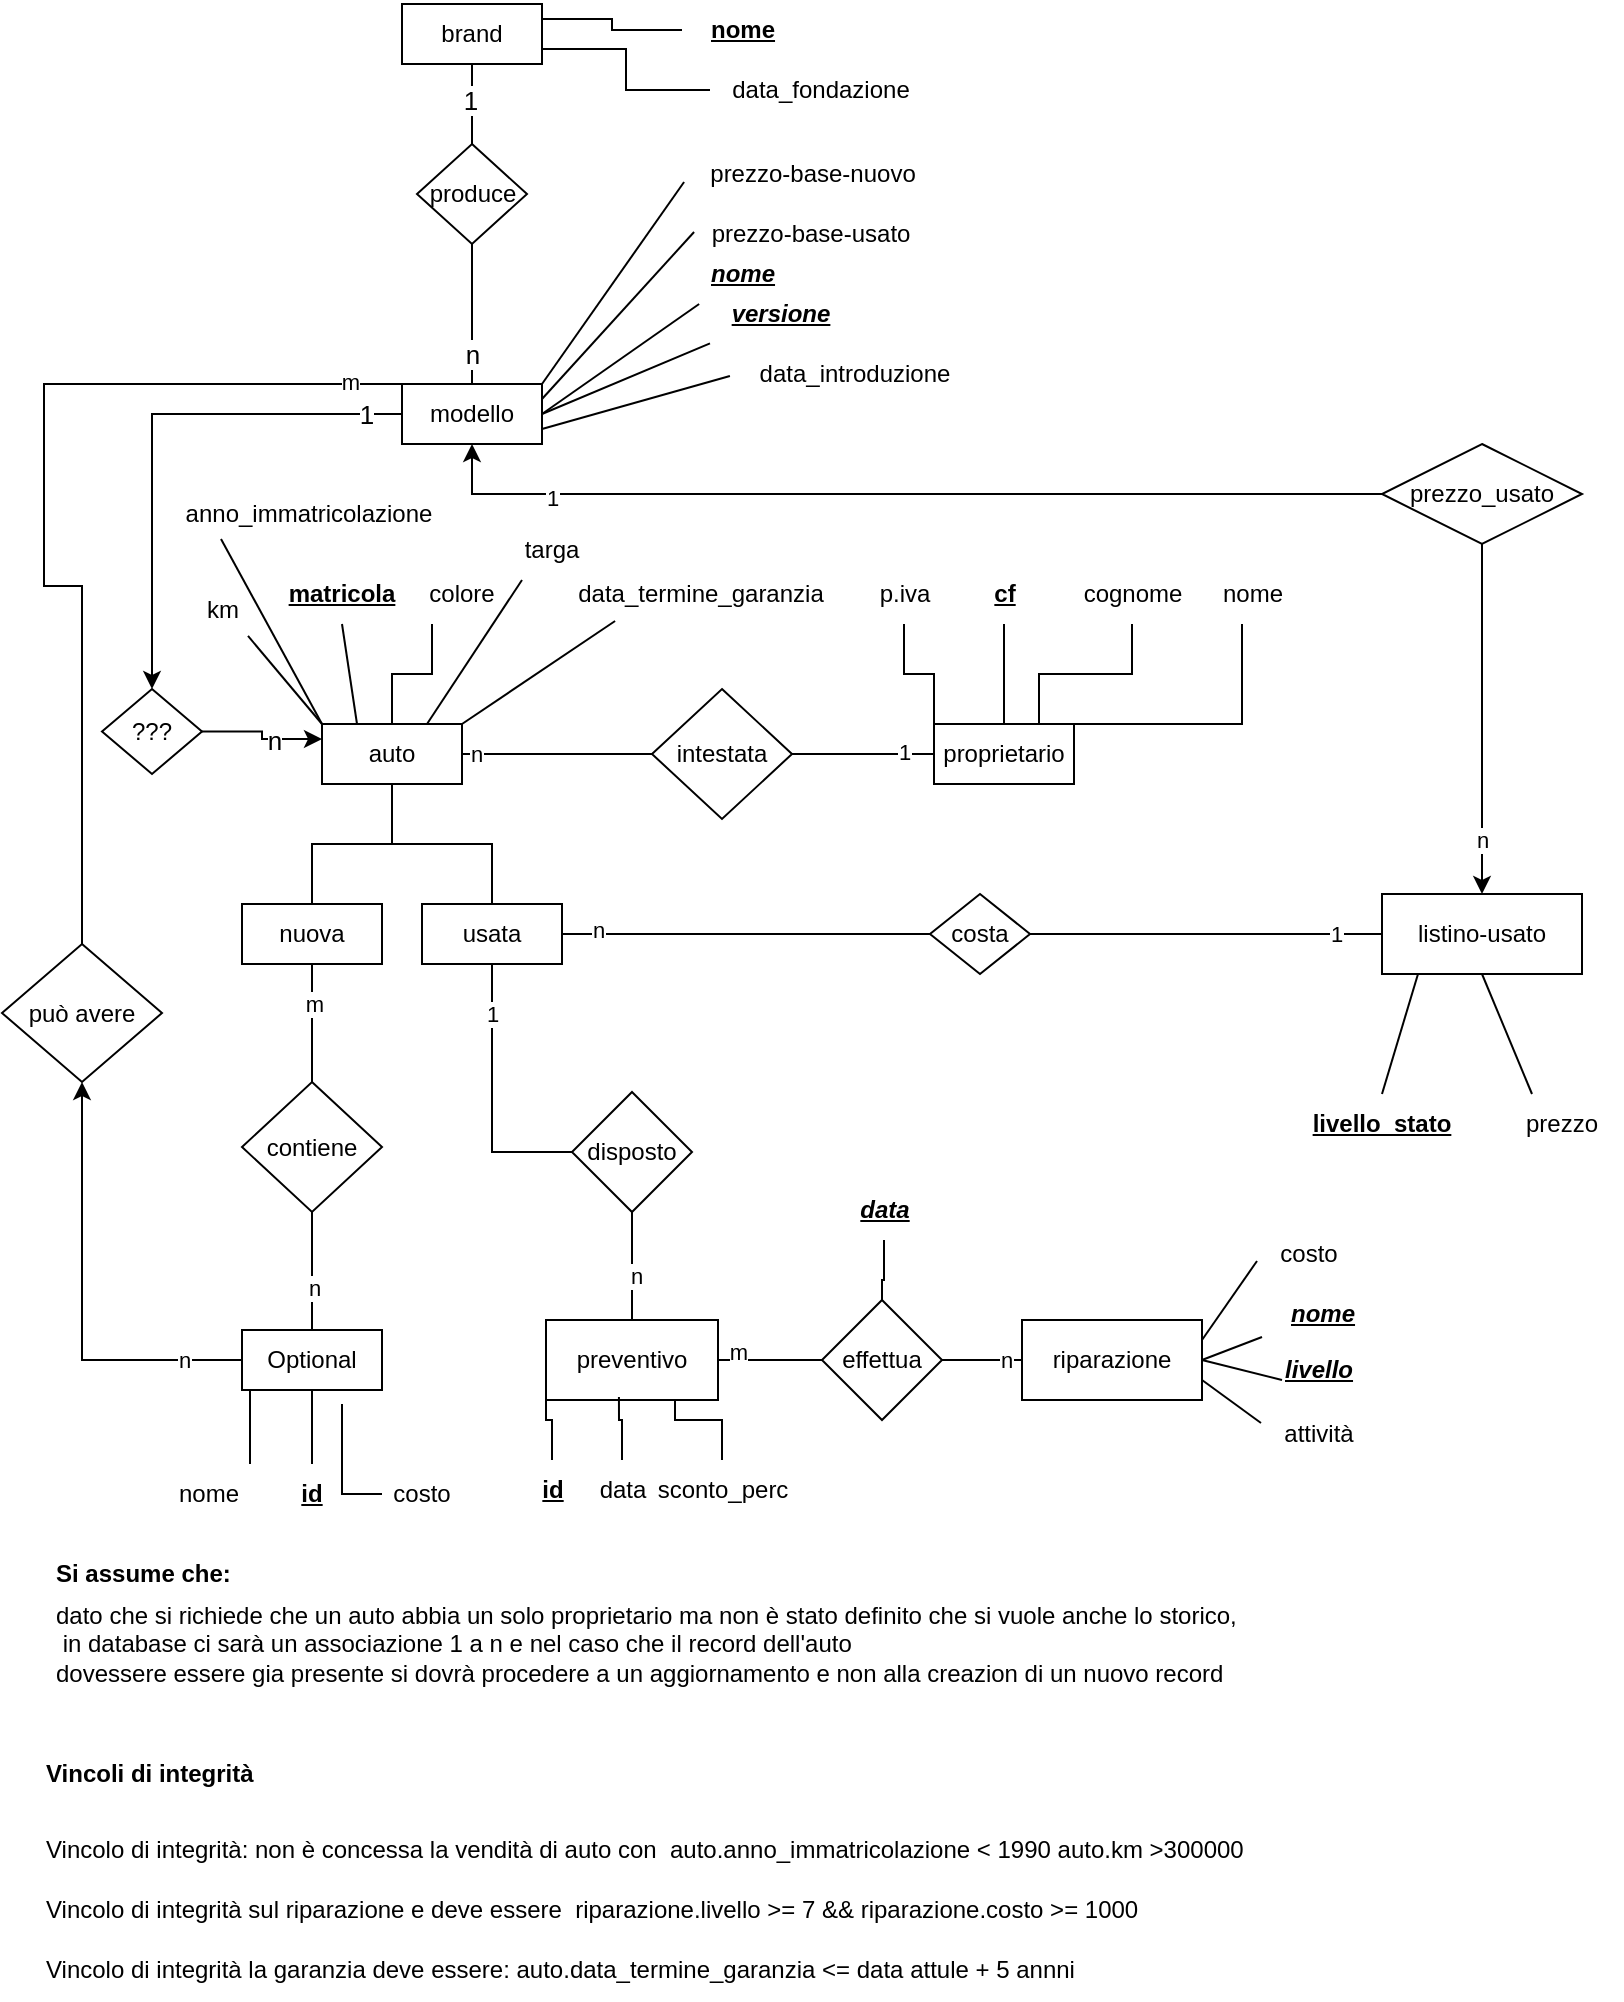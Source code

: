 <mxfile version="22.1.5" type="github">
  <diagram name="Pagina-1" id="jGf_04mg0V8zM4tONkqc">
    <mxGraphModel dx="1116" dy="1036" grid="1" gridSize="10" guides="1" tooltips="1" connect="1" arrows="1" fold="1" page="1" pageScale="1" pageWidth="827" pageHeight="1169" math="0" shadow="0">
      <root>
        <mxCell id="0" />
        <mxCell id="1" parent="0" />
        <mxCell id="hDRF6CQTf330OuFsjU3R-10" style="edgeStyle=orthogonalEdgeStyle;rounded=0;orthogonalLoop=1;jettySize=auto;html=1;entryX=0;entryY=0.5;entryDx=0;entryDy=0;endArrow=none;endFill=0;" edge="1" parent="1" source="hDRF6CQTf330OuFsjU3R-1" target="hDRF6CQTf330OuFsjU3R-9">
          <mxGeometry relative="1" as="geometry" />
        </mxCell>
        <mxCell id="hDRF6CQTf330OuFsjU3R-26" value="n" style="edgeLabel;html=1;align=center;verticalAlign=middle;resizable=0;points=[];" vertex="1" connectable="0" parent="hDRF6CQTf330OuFsjU3R-10">
          <mxGeometry x="-0.34" relative="1" as="geometry">
            <mxPoint x="-25" as="offset" />
          </mxGeometry>
        </mxCell>
        <mxCell id="hDRF6CQTf330OuFsjU3R-1" value="auto" style="rounded=0;whiteSpace=wrap;html=1;" vertex="1" parent="1">
          <mxGeometry x="170" y="390" width="70" height="30" as="geometry" />
        </mxCell>
        <mxCell id="hDRF6CQTf330OuFsjU3R-15" style="edgeStyle=orthogonalEdgeStyle;rounded=0;orthogonalLoop=1;jettySize=auto;html=1;entryX=0.5;entryY=0;entryDx=0;entryDy=0;endArrow=none;endFill=0;exitX=0.5;exitY=1;exitDx=0;exitDy=0;" edge="1" parent="1" source="hDRF6CQTf330OuFsjU3R-2" target="hDRF6CQTf330OuFsjU3R-14">
          <mxGeometry relative="1" as="geometry">
            <mxPoint x="115" y="510" as="sourcePoint" />
            <mxPoint x="115" y="569" as="targetPoint" />
          </mxGeometry>
        </mxCell>
        <mxCell id="hDRF6CQTf330OuFsjU3R-31" value="m" style="edgeLabel;html=1;align=center;verticalAlign=middle;resizable=0;points=[];" vertex="1" connectable="0" parent="hDRF6CQTf330OuFsjU3R-15">
          <mxGeometry x="-0.322" y="1" relative="1" as="geometry">
            <mxPoint as="offset" />
          </mxGeometry>
        </mxCell>
        <mxCell id="hDRF6CQTf330OuFsjU3R-47" style="edgeStyle=orthogonalEdgeStyle;rounded=0;orthogonalLoop=1;jettySize=auto;html=1;entryX=0.5;entryY=1;entryDx=0;entryDy=0;endArrow=none;endFill=0;" edge="1" parent="1" source="hDRF6CQTf330OuFsjU3R-2" target="hDRF6CQTf330OuFsjU3R-1">
          <mxGeometry relative="1" as="geometry">
            <mxPoint x="200" y="440" as="targetPoint" />
          </mxGeometry>
        </mxCell>
        <mxCell id="hDRF6CQTf330OuFsjU3R-2" value="nuova" style="rounded=0;whiteSpace=wrap;html=1;" vertex="1" parent="1">
          <mxGeometry x="130" y="480" width="70" height="30" as="geometry" />
        </mxCell>
        <mxCell id="hDRF6CQTf330OuFsjU3R-48" style="edgeStyle=orthogonalEdgeStyle;rounded=0;orthogonalLoop=1;jettySize=auto;html=1;entryX=0.5;entryY=1;entryDx=0;entryDy=0;endArrow=none;endFill=0;" edge="1" parent="1" source="hDRF6CQTf330OuFsjU3R-3" target="hDRF6CQTf330OuFsjU3R-1">
          <mxGeometry relative="1" as="geometry" />
        </mxCell>
        <mxCell id="hDRF6CQTf330OuFsjU3R-3" value="usata" style="rounded=0;whiteSpace=wrap;html=1;" vertex="1" parent="1">
          <mxGeometry x="220" y="480" width="70" height="30" as="geometry" />
        </mxCell>
        <mxCell id="hDRF6CQTf330OuFsjU3R-94" value="" style="edgeStyle=orthogonalEdgeStyle;rounded=0;orthogonalLoop=1;jettySize=auto;html=1;" edge="1" parent="1" source="hDRF6CQTf330OuFsjU3R-4" target="hDRF6CQTf330OuFsjU3R-93">
          <mxGeometry relative="1" as="geometry" />
        </mxCell>
        <mxCell id="hDRF6CQTf330OuFsjU3R-97" value="n" style="edgeLabel;html=1;align=center;verticalAlign=middle;resizable=0;points=[];" vertex="1" connectable="0" parent="hDRF6CQTf330OuFsjU3R-94">
          <mxGeometry x="-0.735" relative="1" as="geometry">
            <mxPoint as="offset" />
          </mxGeometry>
        </mxCell>
        <mxCell id="hDRF6CQTf330OuFsjU3R-4" value="Optional" style="rounded=0;whiteSpace=wrap;html=1;" vertex="1" parent="1">
          <mxGeometry x="130" y="693" width="70" height="30" as="geometry" />
        </mxCell>
        <mxCell id="hDRF6CQTf330OuFsjU3R-11" style="edgeStyle=orthogonalEdgeStyle;rounded=0;orthogonalLoop=1;jettySize=auto;html=1;entryX=1;entryY=0.5;entryDx=0;entryDy=0;endArrow=none;endFill=0;" edge="1" parent="1" source="hDRF6CQTf330OuFsjU3R-5" target="hDRF6CQTf330OuFsjU3R-9">
          <mxGeometry relative="1" as="geometry" />
        </mxCell>
        <mxCell id="hDRF6CQTf330OuFsjU3R-27" value="1" style="edgeLabel;html=1;align=center;verticalAlign=middle;resizable=0;points=[];" vertex="1" connectable="0" parent="hDRF6CQTf330OuFsjU3R-11">
          <mxGeometry x="-0.564" y="-1" relative="1" as="geometry">
            <mxPoint as="offset" />
          </mxGeometry>
        </mxCell>
        <mxCell id="hDRF6CQTf330OuFsjU3R-5" value="proprietario" style="rounded=0;whiteSpace=wrap;html=1;" vertex="1" parent="1">
          <mxGeometry x="476" y="390" width="70" height="30" as="geometry" />
        </mxCell>
        <mxCell id="hDRF6CQTf330OuFsjU3R-9" value="intestata" style="rhombus;whiteSpace=wrap;html=1;" vertex="1" parent="1">
          <mxGeometry x="335" y="372.5" width="70" height="65" as="geometry" />
        </mxCell>
        <mxCell id="hDRF6CQTf330OuFsjU3R-16" style="edgeStyle=orthogonalEdgeStyle;rounded=0;orthogonalLoop=1;jettySize=auto;html=1;entryX=0.5;entryY=0;entryDx=0;entryDy=0;endArrow=none;endFill=0;exitX=0.5;exitY=1;exitDx=0;exitDy=0;" edge="1" parent="1" source="hDRF6CQTf330OuFsjU3R-14" target="hDRF6CQTf330OuFsjU3R-4">
          <mxGeometry relative="1" as="geometry">
            <mxPoint x="125" y="634" as="sourcePoint" />
            <mxPoint x="125" y="693" as="targetPoint" />
          </mxGeometry>
        </mxCell>
        <mxCell id="hDRF6CQTf330OuFsjU3R-30" value="n" style="edgeLabel;html=1;align=center;verticalAlign=middle;resizable=0;points=[];" vertex="1" connectable="0" parent="hDRF6CQTf330OuFsjU3R-16">
          <mxGeometry x="0.288" y="1" relative="1" as="geometry">
            <mxPoint as="offset" />
          </mxGeometry>
        </mxCell>
        <mxCell id="hDRF6CQTf330OuFsjU3R-14" value="contiene" style="rhombus;whiteSpace=wrap;html=1;" vertex="1" parent="1">
          <mxGeometry x="130" y="569" width="70" height="65" as="geometry" />
        </mxCell>
        <mxCell id="hDRF6CQTf330OuFsjU3R-20" value="&lt;b&gt;matricola&lt;/b&gt;" style="text;html=1;strokeColor=none;fillColor=none;align=center;verticalAlign=middle;whiteSpace=wrap;rounded=0;fontStyle=4" vertex="1" parent="1">
          <mxGeometry x="150" y="310" width="60" height="30" as="geometry" />
        </mxCell>
        <mxCell id="hDRF6CQTf330OuFsjU3R-40" style="edgeStyle=orthogonalEdgeStyle;rounded=0;orthogonalLoop=1;jettySize=auto;html=1;exitX=0.25;exitY=1;exitDx=0;exitDy=0;entryX=0.5;entryY=0;entryDx=0;entryDy=0;endArrow=none;endFill=0;" edge="1" parent="1" source="hDRF6CQTf330OuFsjU3R-21" target="hDRF6CQTf330OuFsjU3R-1">
          <mxGeometry relative="1" as="geometry" />
        </mxCell>
        <mxCell id="hDRF6CQTf330OuFsjU3R-21" value="colore" style="text;html=1;strokeColor=none;fillColor=none;align=center;verticalAlign=middle;whiteSpace=wrap;rounded=0;" vertex="1" parent="1">
          <mxGeometry x="210" y="310" width="60" height="30" as="geometry" />
        </mxCell>
        <mxCell id="hDRF6CQTf330OuFsjU3R-22" value="targa" style="text;html=1;strokeColor=none;fillColor=none;align=center;verticalAlign=middle;whiteSpace=wrap;rounded=0;" vertex="1" parent="1">
          <mxGeometry x="255" y="288" width="60" height="30" as="geometry" />
        </mxCell>
        <mxCell id="hDRF6CQTf330OuFsjU3R-39" style="edgeStyle=orthogonalEdgeStyle;rounded=0;orthogonalLoop=1;jettySize=auto;html=1;entryX=1;entryY=0;entryDx=0;entryDy=0;endArrow=none;endFill=0;" edge="1" parent="1" source="hDRF6CQTf330OuFsjU3R-32" target="hDRF6CQTf330OuFsjU3R-5">
          <mxGeometry relative="1" as="geometry">
            <Array as="points">
              <mxPoint x="630" y="390" />
            </Array>
          </mxGeometry>
        </mxCell>
        <mxCell id="hDRF6CQTf330OuFsjU3R-32" value="nome" style="text;html=1;align=center;verticalAlign=middle;resizable=0;points=[];autosize=1;strokeColor=none;fillColor=none;" vertex="1" parent="1">
          <mxGeometry x="610" y="310" width="50" height="30" as="geometry" />
        </mxCell>
        <mxCell id="hDRF6CQTf330OuFsjU3R-38" style="edgeStyle=orthogonalEdgeStyle;rounded=0;orthogonalLoop=1;jettySize=auto;html=1;entryX=0.75;entryY=0;entryDx=0;entryDy=0;endArrow=none;endFill=0;" edge="1" parent="1" source="hDRF6CQTf330OuFsjU3R-33" target="hDRF6CQTf330OuFsjU3R-5">
          <mxGeometry relative="1" as="geometry" />
        </mxCell>
        <mxCell id="hDRF6CQTf330OuFsjU3R-33" value="cognome" style="text;html=1;align=center;verticalAlign=middle;resizable=0;points=[];autosize=1;strokeColor=none;fillColor=none;" vertex="1" parent="1">
          <mxGeometry x="540" y="310" width="70" height="30" as="geometry" />
        </mxCell>
        <mxCell id="hDRF6CQTf330OuFsjU3R-37" style="edgeStyle=orthogonalEdgeStyle;rounded=0;orthogonalLoop=1;jettySize=auto;html=1;entryX=0.5;entryY=0;entryDx=0;entryDy=0;endArrow=none;endFill=0;" edge="1" parent="1" source="hDRF6CQTf330OuFsjU3R-34" target="hDRF6CQTf330OuFsjU3R-5">
          <mxGeometry relative="1" as="geometry" />
        </mxCell>
        <mxCell id="hDRF6CQTf330OuFsjU3R-34" value="&lt;b&gt;cf&lt;/b&gt;" style="text;html=1;align=center;verticalAlign=middle;resizable=0;points=[];autosize=1;strokeColor=none;fillColor=none;fontStyle=4" vertex="1" parent="1">
          <mxGeometry x="496" y="310" width="30" height="30" as="geometry" />
        </mxCell>
        <mxCell id="hDRF6CQTf330OuFsjU3R-36" style="edgeStyle=orthogonalEdgeStyle;rounded=0;orthogonalLoop=1;jettySize=auto;html=1;entryX=0;entryY=0;entryDx=0;entryDy=0;endArrow=none;endFill=0;" edge="1" parent="1" source="hDRF6CQTf330OuFsjU3R-35" target="hDRF6CQTf330OuFsjU3R-5">
          <mxGeometry relative="1" as="geometry" />
        </mxCell>
        <mxCell id="hDRF6CQTf330OuFsjU3R-35" value="p.iva" style="text;html=1;align=center;verticalAlign=middle;resizable=0;points=[];autosize=1;strokeColor=none;fillColor=none;" vertex="1" parent="1">
          <mxGeometry x="436" y="310" width="50" height="30" as="geometry" />
        </mxCell>
        <mxCell id="hDRF6CQTf330OuFsjU3R-57" value="" style="edgeStyle=orthogonalEdgeStyle;rounded=0;orthogonalLoop=1;jettySize=auto;html=1;endArrow=none;endFill=0;" edge="1" parent="1" source="hDRF6CQTf330OuFsjU3R-43" target="hDRF6CQTf330OuFsjU3R-56">
          <mxGeometry relative="1" as="geometry" />
        </mxCell>
        <mxCell id="hDRF6CQTf330OuFsjU3R-60" value="&lt;font style=&quot;font-size: 13px;&quot;&gt;1&lt;/font&gt;" style="edgeLabel;html=1;align=center;verticalAlign=middle;resizable=0;points=[];" vertex="1" connectable="0" parent="hDRF6CQTf330OuFsjU3R-57">
          <mxGeometry x="-0.1" y="-1" relative="1" as="geometry">
            <mxPoint as="offset" />
          </mxGeometry>
        </mxCell>
        <mxCell id="hDRF6CQTf330OuFsjU3R-43" value="brand" style="rounded=0;whiteSpace=wrap;html=1;" vertex="1" parent="1">
          <mxGeometry x="210" y="30" width="70" height="30" as="geometry" />
        </mxCell>
        <mxCell id="hDRF6CQTf330OuFsjU3R-80" value="" style="edgeStyle=orthogonalEdgeStyle;rounded=0;orthogonalLoop=1;jettySize=auto;html=1;" edge="1" parent="1" source="hDRF6CQTf330OuFsjU3R-44" target="hDRF6CQTf330OuFsjU3R-79">
          <mxGeometry relative="1" as="geometry" />
        </mxCell>
        <mxCell id="hDRF6CQTf330OuFsjU3R-83" value="&lt;font style=&quot;font-size: 13px;&quot;&gt;1&lt;/font&gt;" style="edgeLabel;html=1;align=center;verticalAlign=middle;resizable=0;points=[];" vertex="1" connectable="0" parent="hDRF6CQTf330OuFsjU3R-80">
          <mxGeometry x="-0.863" relative="1" as="geometry">
            <mxPoint as="offset" />
          </mxGeometry>
        </mxCell>
        <mxCell id="hDRF6CQTf330OuFsjU3R-44" value="modello" style="rounded=0;whiteSpace=wrap;html=1;" vertex="1" parent="1">
          <mxGeometry x="210" y="220" width="70" height="30" as="geometry" />
        </mxCell>
        <mxCell id="hDRF6CQTf330OuFsjU3R-73" style="edgeStyle=orthogonalEdgeStyle;rounded=0;orthogonalLoop=1;jettySize=auto;html=1;entryX=0.5;entryY=0;entryDx=0;entryDy=0;endArrow=none;endFill=0;" edge="1" parent="1" source="hDRF6CQTf330OuFsjU3R-56" target="hDRF6CQTf330OuFsjU3R-44">
          <mxGeometry relative="1" as="geometry" />
        </mxCell>
        <mxCell id="hDRF6CQTf330OuFsjU3R-78" value="&lt;font style=&quot;font-size: 13px;&quot;&gt;n&lt;/font&gt;" style="edgeLabel;html=1;align=center;verticalAlign=middle;resizable=0;points=[];" vertex="1" connectable="0" parent="hDRF6CQTf330OuFsjU3R-73">
          <mxGeometry x="0.571" relative="1" as="geometry">
            <mxPoint as="offset" />
          </mxGeometry>
        </mxCell>
        <mxCell id="hDRF6CQTf330OuFsjU3R-56" value="produce" style="rhombus;whiteSpace=wrap;html=1;rounded=0;" vertex="1" parent="1">
          <mxGeometry x="217.5" y="100" width="55" height="50" as="geometry" />
        </mxCell>
        <mxCell id="hDRF6CQTf330OuFsjU3R-69" style="edgeStyle=orthogonalEdgeStyle;rounded=0;orthogonalLoop=1;jettySize=auto;html=1;endArrow=none;endFill=0;" edge="1" parent="1" source="hDRF6CQTf330OuFsjU3R-61">
          <mxGeometry relative="1" as="geometry">
            <mxPoint x="180" y="730" as="targetPoint" />
          </mxGeometry>
        </mxCell>
        <mxCell id="hDRF6CQTf330OuFsjU3R-61" value="costo" style="text;html=1;strokeColor=none;fillColor=none;align=center;verticalAlign=middle;whiteSpace=wrap;rounded=0;" vertex="1" parent="1">
          <mxGeometry x="200" y="760" width="40" height="30" as="geometry" />
        </mxCell>
        <mxCell id="hDRF6CQTf330OuFsjU3R-67" style="edgeStyle=orthogonalEdgeStyle;rounded=0;orthogonalLoop=1;jettySize=auto;html=1;entryX=0.5;entryY=1;entryDx=0;entryDy=0;endArrow=none;endFill=0;" edge="1" parent="1" source="hDRF6CQTf330OuFsjU3R-63" target="hDRF6CQTf330OuFsjU3R-4">
          <mxGeometry relative="1" as="geometry" />
        </mxCell>
        <mxCell id="hDRF6CQTf330OuFsjU3R-63" value="&lt;b&gt;id&lt;/b&gt;" style="text;html=1;strokeColor=none;fillColor=none;align=center;verticalAlign=middle;whiteSpace=wrap;rounded=0;fontStyle=4" vertex="1" parent="1">
          <mxGeometry x="140" y="760" width="50" height="30" as="geometry" />
        </mxCell>
        <mxCell id="hDRF6CQTf330OuFsjU3R-76" style="edgeStyle=orthogonalEdgeStyle;rounded=0;orthogonalLoop=1;jettySize=auto;html=1;entryX=1;entryY=0.25;entryDx=0;entryDy=0;endArrow=none;endFill=0;" edge="1" parent="1" source="hDRF6CQTf330OuFsjU3R-74" target="hDRF6CQTf330OuFsjU3R-43">
          <mxGeometry relative="1" as="geometry" />
        </mxCell>
        <mxCell id="hDRF6CQTf330OuFsjU3R-74" value="&lt;b&gt;nome&lt;/b&gt;" style="text;html=1;align=center;verticalAlign=middle;resizable=0;points=[];autosize=1;strokeColor=none;fillColor=none;fontStyle=4" vertex="1" parent="1">
          <mxGeometry x="350" y="28" width="60" height="30" as="geometry" />
        </mxCell>
        <mxCell id="hDRF6CQTf330OuFsjU3R-77" style="edgeStyle=orthogonalEdgeStyle;rounded=0;orthogonalLoop=1;jettySize=auto;html=1;entryX=1;entryY=0.75;entryDx=0;entryDy=0;endArrow=none;endFill=0;" edge="1" parent="1" source="hDRF6CQTf330OuFsjU3R-75" target="hDRF6CQTf330OuFsjU3R-43">
          <mxGeometry relative="1" as="geometry" />
        </mxCell>
        <mxCell id="hDRF6CQTf330OuFsjU3R-75" value="data_fondazione" style="text;html=1;align=center;verticalAlign=middle;resizable=0;points=[];autosize=1;strokeColor=none;fillColor=none;" vertex="1" parent="1">
          <mxGeometry x="364" y="58" width="110" height="30" as="geometry" />
        </mxCell>
        <mxCell id="hDRF6CQTf330OuFsjU3R-81" style="edgeStyle=orthogonalEdgeStyle;rounded=0;orthogonalLoop=1;jettySize=auto;html=1;entryX=0;entryY=0.25;entryDx=0;entryDy=0;" edge="1" parent="1" source="hDRF6CQTf330OuFsjU3R-79" target="hDRF6CQTf330OuFsjU3R-1">
          <mxGeometry relative="1" as="geometry" />
        </mxCell>
        <mxCell id="hDRF6CQTf330OuFsjU3R-82" value="&lt;font style=&quot;font-size: 13px;&quot;&gt;n&lt;/font&gt;" style="edgeLabel;html=1;align=center;verticalAlign=middle;resizable=0;points=[];" vertex="1" connectable="0" parent="hDRF6CQTf330OuFsjU3R-81">
          <mxGeometry x="0.216" y="1" relative="1" as="geometry">
            <mxPoint y="1" as="offset" />
          </mxGeometry>
        </mxCell>
        <mxCell id="hDRF6CQTf330OuFsjU3R-79" value="???" style="rhombus;whiteSpace=wrap;html=1;rounded=0;" vertex="1" parent="1">
          <mxGeometry x="60" y="372.5" width="50" height="42.5" as="geometry" />
        </mxCell>
        <mxCell id="hDRF6CQTf330OuFsjU3R-84" value="&lt;i&gt;&lt;b&gt;nome&lt;/b&gt;&lt;/i&gt;" style="text;html=1;align=center;verticalAlign=middle;resizable=0;points=[];autosize=1;strokeColor=none;fillColor=none;fontStyle=4" vertex="1" parent="1">
          <mxGeometry x="350" y="150" width="60" height="30" as="geometry" />
        </mxCell>
        <mxCell id="hDRF6CQTf330OuFsjU3R-85" value="&lt;b&gt;&lt;i&gt;versione&lt;/i&gt;&lt;/b&gt;" style="text;html=1;align=center;verticalAlign=middle;resizable=0;points=[];autosize=1;strokeColor=none;fillColor=none;fontStyle=4" vertex="1" parent="1">
          <mxGeometry x="364" y="170" width="70" height="30" as="geometry" />
        </mxCell>
        <mxCell id="hDRF6CQTf330OuFsjU3R-86" value="data_introduzione" style="text;html=1;align=center;verticalAlign=middle;resizable=0;points=[];autosize=1;strokeColor=none;fillColor=none;" vertex="1" parent="1">
          <mxGeometry x="376" y="200" width="120" height="30" as="geometry" />
        </mxCell>
        <mxCell id="hDRF6CQTf330OuFsjU3R-91" value="nome" style="text;html=1;align=center;verticalAlign=middle;resizable=0;points=[];autosize=1;strokeColor=none;fillColor=none;" vertex="1" parent="1">
          <mxGeometry x="88" y="760" width="50" height="30" as="geometry" />
        </mxCell>
        <mxCell id="hDRF6CQTf330OuFsjU3R-92" style="edgeStyle=orthogonalEdgeStyle;rounded=0;orthogonalLoop=1;jettySize=auto;html=1;exitX=0.25;exitY=1;exitDx=0;exitDy=0;entryX=0.92;entryY=0;entryDx=0;entryDy=0;entryPerimeter=0;endArrow=none;endFill=0;" edge="1" parent="1" source="hDRF6CQTf330OuFsjU3R-4" target="hDRF6CQTf330OuFsjU3R-91">
          <mxGeometry relative="1" as="geometry" />
        </mxCell>
        <mxCell id="hDRF6CQTf330OuFsjU3R-95" style="edgeStyle=orthogonalEdgeStyle;rounded=0;orthogonalLoop=1;jettySize=auto;html=1;entryX=0.114;entryY=0;entryDx=0;entryDy=0;entryPerimeter=0;endArrow=none;endFill=0;" edge="1" parent="1" source="hDRF6CQTf330OuFsjU3R-93" target="hDRF6CQTf330OuFsjU3R-44">
          <mxGeometry relative="1" as="geometry">
            <mxPoint x="220" y="160" as="targetPoint" />
            <Array as="points">
              <mxPoint x="50" y="321" />
              <mxPoint x="31" y="321" />
              <mxPoint x="31" y="220" />
            </Array>
          </mxGeometry>
        </mxCell>
        <mxCell id="hDRF6CQTf330OuFsjU3R-96" value="m" style="edgeLabel;html=1;align=center;verticalAlign=middle;resizable=0;points=[];" vertex="1" connectable="0" parent="hDRF6CQTf330OuFsjU3R-95">
          <mxGeometry x="0.86" y="1" relative="1" as="geometry">
            <mxPoint as="offset" />
          </mxGeometry>
        </mxCell>
        <mxCell id="hDRF6CQTf330OuFsjU3R-93" value="può avere" style="rhombus;whiteSpace=wrap;html=1;rounded=0;" vertex="1" parent="1">
          <mxGeometry x="10" y="500" width="80" height="69" as="geometry" />
        </mxCell>
        <mxCell id="hDRF6CQTf330OuFsjU3R-98" value="prezzo-base-usato" style="text;html=1;align=center;verticalAlign=middle;resizable=0;points=[];autosize=1;strokeColor=none;fillColor=none;" vertex="1" parent="1">
          <mxGeometry x="354" y="130" width="120" height="30" as="geometry" />
        </mxCell>
        <mxCell id="hDRF6CQTf330OuFsjU3R-103" value="prezzo-base-nuovo" style="text;html=1;align=center;verticalAlign=middle;resizable=0;points=[];autosize=1;strokeColor=none;fillColor=none;" vertex="1" parent="1">
          <mxGeometry x="350" y="100" width="130" height="30" as="geometry" />
        </mxCell>
        <mxCell id="hDRF6CQTf330OuFsjU3R-106" value="" style="endArrow=none;html=1;rounded=0;entryX=0.008;entryY=0.633;entryDx=0;entryDy=0;entryPerimeter=0;" edge="1" parent="1" target="hDRF6CQTf330OuFsjU3R-103">
          <mxGeometry width="50" height="50" relative="1" as="geometry">
            <mxPoint x="280" y="220" as="sourcePoint" />
            <mxPoint x="330" y="170" as="targetPoint" />
          </mxGeometry>
        </mxCell>
        <mxCell id="hDRF6CQTf330OuFsjU3R-107" value="" style="endArrow=none;html=1;rounded=0;exitX=1;exitY=0.25;exitDx=0;exitDy=0;entryX=0.017;entryY=0.467;entryDx=0;entryDy=0;entryPerimeter=0;" edge="1" parent="1" source="hDRF6CQTf330OuFsjU3R-44" target="hDRF6CQTf330OuFsjU3R-98">
          <mxGeometry width="50" height="50" relative="1" as="geometry">
            <mxPoint x="280" y="220" as="sourcePoint" />
            <mxPoint x="322.5" y="180" as="targetPoint" />
          </mxGeometry>
        </mxCell>
        <mxCell id="hDRF6CQTf330OuFsjU3R-108" value="" style="endArrow=none;html=1;rounded=0;entryX=1;entryY=0.5;entryDx=0;entryDy=0;" edge="1" parent="1" source="hDRF6CQTf330OuFsjU3R-84" target="hDRF6CQTf330OuFsjU3R-44">
          <mxGeometry width="50" height="50" relative="1" as="geometry">
            <mxPoint x="460" y="540" as="sourcePoint" />
            <mxPoint x="510" y="490" as="targetPoint" />
          </mxGeometry>
        </mxCell>
        <mxCell id="hDRF6CQTf330OuFsjU3R-109" value="" style="endArrow=none;html=1;rounded=0;entryX=1;entryY=0.5;entryDx=0;entryDy=0;" edge="1" parent="1" source="hDRF6CQTf330OuFsjU3R-85" target="hDRF6CQTf330OuFsjU3R-44">
          <mxGeometry width="50" height="50" relative="1" as="geometry">
            <mxPoint x="460" y="540" as="sourcePoint" />
            <mxPoint x="510" y="490" as="targetPoint" />
          </mxGeometry>
        </mxCell>
        <mxCell id="hDRF6CQTf330OuFsjU3R-110" value="" style="endArrow=none;html=1;rounded=0;entryX=1;entryY=0.75;entryDx=0;entryDy=0;exitX=-0.017;exitY=0.533;exitDx=0;exitDy=0;exitPerimeter=0;" edge="1" parent="1" source="hDRF6CQTf330OuFsjU3R-86" target="hDRF6CQTf330OuFsjU3R-44">
          <mxGeometry width="50" height="50" relative="1" as="geometry">
            <mxPoint x="460" y="540" as="sourcePoint" />
            <mxPoint x="510" y="490" as="targetPoint" />
          </mxGeometry>
        </mxCell>
        <mxCell id="hDRF6CQTf330OuFsjU3R-113" style="edgeStyle=orthogonalEdgeStyle;rounded=0;orthogonalLoop=1;jettySize=auto;html=1;exitX=0;exitY=0.5;exitDx=0;exitDy=0;entryX=1;entryY=0.5;entryDx=0;entryDy=0;endArrow=none;endFill=0;" edge="1" parent="1" source="hDRF6CQTf330OuFsjU3R-111" target="hDRF6CQTf330OuFsjU3R-112">
          <mxGeometry relative="1" as="geometry" />
        </mxCell>
        <mxCell id="hDRF6CQTf330OuFsjU3R-116" value="1" style="edgeLabel;html=1;align=center;verticalAlign=middle;resizable=0;points=[];" vertex="1" connectable="0" parent="hDRF6CQTf330OuFsjU3R-113">
          <mxGeometry x="-0.739" relative="1" as="geometry">
            <mxPoint as="offset" />
          </mxGeometry>
        </mxCell>
        <mxCell id="hDRF6CQTf330OuFsjU3R-111" value="listino-usato" style="whiteSpace=wrap;html=1;" vertex="1" parent="1">
          <mxGeometry x="700" y="475" width="100" height="40" as="geometry" />
        </mxCell>
        <mxCell id="hDRF6CQTf330OuFsjU3R-114" style="edgeStyle=orthogonalEdgeStyle;rounded=0;orthogonalLoop=1;jettySize=auto;html=1;entryX=1;entryY=0.5;entryDx=0;entryDy=0;endArrow=none;endFill=0;" edge="1" parent="1" source="hDRF6CQTf330OuFsjU3R-112" target="hDRF6CQTf330OuFsjU3R-3">
          <mxGeometry relative="1" as="geometry" />
        </mxCell>
        <mxCell id="hDRF6CQTf330OuFsjU3R-115" value="n" style="edgeLabel;html=1;align=center;verticalAlign=middle;resizable=0;points=[];" vertex="1" connectable="0" parent="hDRF6CQTf330OuFsjU3R-114">
          <mxGeometry x="0.804" y="-2" relative="1" as="geometry">
            <mxPoint as="offset" />
          </mxGeometry>
        </mxCell>
        <mxCell id="hDRF6CQTf330OuFsjU3R-112" value="costa" style="rhombus;whiteSpace=wrap;html=1;" vertex="1" parent="1">
          <mxGeometry x="474" y="475" width="50" height="40" as="geometry" />
        </mxCell>
        <mxCell id="hDRF6CQTf330OuFsjU3R-118" style="edgeStyle=orthogonalEdgeStyle;rounded=0;orthogonalLoop=1;jettySize=auto;html=1;entryX=0.5;entryY=1;entryDx=0;entryDy=0;" edge="1" parent="1" source="hDRF6CQTf330OuFsjU3R-117" target="hDRF6CQTf330OuFsjU3R-44">
          <mxGeometry relative="1" as="geometry" />
        </mxCell>
        <mxCell id="hDRF6CQTf330OuFsjU3R-121" value="1" style="edgeLabel;html=1;align=center;verticalAlign=middle;resizable=0;points=[];" vertex="1" connectable="0" parent="hDRF6CQTf330OuFsjU3R-118">
          <mxGeometry x="0.732" y="2" relative="1" as="geometry">
            <mxPoint as="offset" />
          </mxGeometry>
        </mxCell>
        <mxCell id="hDRF6CQTf330OuFsjU3R-119" style="edgeStyle=orthogonalEdgeStyle;rounded=0;orthogonalLoop=1;jettySize=auto;html=1;" edge="1" parent="1" source="hDRF6CQTf330OuFsjU3R-117" target="hDRF6CQTf330OuFsjU3R-111">
          <mxGeometry relative="1" as="geometry" />
        </mxCell>
        <mxCell id="hDRF6CQTf330OuFsjU3R-120" value="n" style="edgeLabel;html=1;align=center;verticalAlign=middle;resizable=0;points=[];" vertex="1" connectable="0" parent="hDRF6CQTf330OuFsjU3R-119">
          <mxGeometry x="0.691" relative="1" as="geometry">
            <mxPoint as="offset" />
          </mxGeometry>
        </mxCell>
        <mxCell id="hDRF6CQTf330OuFsjU3R-117" value="prezzo_usato" style="rhombus;whiteSpace=wrap;html=1;" vertex="1" parent="1">
          <mxGeometry x="700" y="250" width="100" height="50" as="geometry" />
        </mxCell>
        <mxCell id="hDRF6CQTf330OuFsjU3R-122" value="km" style="text;html=1;align=center;verticalAlign=middle;resizable=0;points=[];autosize=1;strokeColor=none;fillColor=none;" vertex="1" parent="1">
          <mxGeometry x="100" y="318" width="40" height="30" as="geometry" />
        </mxCell>
        <mxCell id="hDRF6CQTf330OuFsjU3R-123" value="" style="endArrow=none;html=1;rounded=0;exitX=0.825;exitY=0.933;exitDx=0;exitDy=0;exitPerimeter=0;entryX=0;entryY=0;entryDx=0;entryDy=0;" edge="1" parent="1" source="hDRF6CQTf330OuFsjU3R-122" target="hDRF6CQTf330OuFsjU3R-1">
          <mxGeometry width="50" height="50" relative="1" as="geometry">
            <mxPoint x="400" y="540" as="sourcePoint" />
            <mxPoint x="450" y="490" as="targetPoint" />
          </mxGeometry>
        </mxCell>
        <mxCell id="hDRF6CQTf330OuFsjU3R-124" value="" style="endArrow=none;html=1;rounded=0;entryX=0.5;entryY=1;entryDx=0;entryDy=0;exitX=0.25;exitY=0;exitDx=0;exitDy=0;" edge="1" parent="1" source="hDRF6CQTf330OuFsjU3R-1" target="hDRF6CQTf330OuFsjU3R-20">
          <mxGeometry width="50" height="50" relative="1" as="geometry">
            <mxPoint x="400" y="540" as="sourcePoint" />
            <mxPoint x="450" y="490" as="targetPoint" />
          </mxGeometry>
        </mxCell>
        <mxCell id="hDRF6CQTf330OuFsjU3R-125" value="prezzo" style="text;html=1;strokeColor=none;fillColor=none;align=center;verticalAlign=middle;whiteSpace=wrap;rounded=0;" vertex="1" parent="1">
          <mxGeometry x="760" y="575" width="60" height="30" as="geometry" />
        </mxCell>
        <mxCell id="hDRF6CQTf330OuFsjU3R-126" value="&lt;b&gt;livello_stato&lt;/b&gt;" style="text;html=1;strokeColor=none;fillColor=none;align=center;verticalAlign=middle;whiteSpace=wrap;rounded=0;fontStyle=4" vertex="1" parent="1">
          <mxGeometry x="660" y="575" width="80" height="30" as="geometry" />
        </mxCell>
        <mxCell id="hDRF6CQTf330OuFsjU3R-128" value="" style="endArrow=none;html=1;rounded=0;entryX=0.18;entryY=1;entryDx=0;entryDy=0;entryPerimeter=0;exitX=0.5;exitY=0;exitDx=0;exitDy=0;" edge="1" parent="1" source="hDRF6CQTf330OuFsjU3R-126" target="hDRF6CQTf330OuFsjU3R-111">
          <mxGeometry width="50" height="50" relative="1" as="geometry">
            <mxPoint x="440" y="540" as="sourcePoint" />
            <mxPoint x="490" y="490" as="targetPoint" />
          </mxGeometry>
        </mxCell>
        <mxCell id="hDRF6CQTf330OuFsjU3R-129" value="" style="endArrow=none;html=1;rounded=0;entryX=0.5;entryY=1;entryDx=0;entryDy=0;exitX=0.25;exitY=0;exitDx=0;exitDy=0;" edge="1" parent="1" source="hDRF6CQTf330OuFsjU3R-125" target="hDRF6CQTf330OuFsjU3R-111">
          <mxGeometry width="50" height="50" relative="1" as="geometry">
            <mxPoint x="440" y="540" as="sourcePoint" />
            <mxPoint x="490" y="490" as="targetPoint" />
          </mxGeometry>
        </mxCell>
        <mxCell id="hDRF6CQTf330OuFsjU3R-130" value="preventivo" style="whiteSpace=wrap;html=1;" vertex="1" parent="1">
          <mxGeometry x="282" y="688" width="86" height="40" as="geometry" />
        </mxCell>
        <mxCell id="hDRF6CQTf330OuFsjU3R-136" style="edgeStyle=orthogonalEdgeStyle;rounded=0;orthogonalLoop=1;jettySize=auto;html=1;entryX=0.5;entryY=1;entryDx=0;entryDy=0;endArrow=none;endFill=0;" edge="1" parent="1" source="hDRF6CQTf330OuFsjU3R-135" target="hDRF6CQTf330OuFsjU3R-3">
          <mxGeometry relative="1" as="geometry" />
        </mxCell>
        <mxCell id="hDRF6CQTf330OuFsjU3R-139" value="1" style="edgeLabel;html=1;align=center;verticalAlign=middle;resizable=0;points=[];" vertex="1" connectable="0" parent="hDRF6CQTf330OuFsjU3R-136">
          <mxGeometry x="0.652" y="1" relative="1" as="geometry">
            <mxPoint x="1" y="1" as="offset" />
          </mxGeometry>
        </mxCell>
        <mxCell id="hDRF6CQTf330OuFsjU3R-137" style="edgeStyle=orthogonalEdgeStyle;rounded=0;orthogonalLoop=1;jettySize=auto;html=1;entryX=0.5;entryY=0;entryDx=0;entryDy=0;endArrow=none;endFill=0;" edge="1" parent="1" source="hDRF6CQTf330OuFsjU3R-135" target="hDRF6CQTf330OuFsjU3R-130">
          <mxGeometry relative="1" as="geometry" />
        </mxCell>
        <mxCell id="hDRF6CQTf330OuFsjU3R-138" value="n" style="edgeLabel;html=1;align=center;verticalAlign=middle;resizable=0;points=[];" vertex="1" connectable="0" parent="hDRF6CQTf330OuFsjU3R-137">
          <mxGeometry x="0.189" y="2" relative="1" as="geometry">
            <mxPoint as="offset" />
          </mxGeometry>
        </mxCell>
        <mxCell id="hDRF6CQTf330OuFsjU3R-135" value="disposto" style="rhombus;whiteSpace=wrap;html=1;" vertex="1" parent="1">
          <mxGeometry x="295" y="574" width="60" height="60" as="geometry" />
        </mxCell>
        <mxCell id="hDRF6CQTf330OuFsjU3R-149" style="edgeStyle=orthogonalEdgeStyle;rounded=0;orthogonalLoop=1;jettySize=auto;html=1;exitX=0;exitY=0.5;exitDx=0;exitDy=0;entryX=1;entryY=0.5;entryDx=0;entryDy=0;endArrow=none;endFill=0;" edge="1" parent="1" source="hDRF6CQTf330OuFsjU3R-140" target="hDRF6CQTf330OuFsjU3R-147">
          <mxGeometry relative="1" as="geometry" />
        </mxCell>
        <mxCell id="hDRF6CQTf330OuFsjU3R-152" value="n" style="edgeLabel;html=1;align=center;verticalAlign=middle;resizable=0;points=[];" vertex="1" connectable="0" parent="hDRF6CQTf330OuFsjU3R-149">
          <mxGeometry x="-0.525" relative="1" as="geometry">
            <mxPoint x="1" as="offset" />
          </mxGeometry>
        </mxCell>
        <mxCell id="hDRF6CQTf330OuFsjU3R-140" value="riparazione" style="whiteSpace=wrap;html=1;" vertex="1" parent="1">
          <mxGeometry x="520" y="688" width="90" height="40" as="geometry" />
        </mxCell>
        <mxCell id="hDRF6CQTf330OuFsjU3R-141" value="&lt;span&gt;&lt;span&gt;livello&lt;/span&gt;&lt;/span&gt;" style="text;html=1;align=center;verticalAlign=middle;resizable=0;points=[];autosize=1;strokeColor=none;fillColor=none;fontStyle=7" vertex="1" parent="1">
          <mxGeometry x="638" y="698" width="60" height="30" as="geometry" />
        </mxCell>
        <mxCell id="hDRF6CQTf330OuFsjU3R-145" value="" style="endArrow=none;html=1;rounded=0;entryX=-0.01;entryY=0.617;entryDx=0;entryDy=0;entryPerimeter=0;exitX=1;exitY=0.25;exitDx=0;exitDy=0;" edge="1" parent="1" source="hDRF6CQTf330OuFsjU3R-140" target="hDRF6CQTf330OuFsjU3R-183">
          <mxGeometry width="50" height="50" relative="1" as="geometry">
            <mxPoint x="530" y="500" as="sourcePoint" />
            <mxPoint x="639.45" y="675.49" as="targetPoint" />
          </mxGeometry>
        </mxCell>
        <mxCell id="hDRF6CQTf330OuFsjU3R-146" value="" style="endArrow=none;html=1;rounded=0;entryX=0.2;entryY=0.667;entryDx=0;entryDy=0;entryPerimeter=0;exitX=1;exitY=0.5;exitDx=0;exitDy=0;" edge="1" parent="1" source="hDRF6CQTf330OuFsjU3R-140" target="hDRF6CQTf330OuFsjU3R-141">
          <mxGeometry width="50" height="50" relative="1" as="geometry">
            <mxPoint x="530" y="500" as="sourcePoint" />
            <mxPoint x="580" y="450" as="targetPoint" />
          </mxGeometry>
        </mxCell>
        <mxCell id="hDRF6CQTf330OuFsjU3R-150" style="edgeStyle=orthogonalEdgeStyle;rounded=0;orthogonalLoop=1;jettySize=auto;html=1;entryX=1;entryY=0.5;entryDx=0;entryDy=0;endArrow=none;endFill=0;" edge="1" parent="1" source="hDRF6CQTf330OuFsjU3R-147" target="hDRF6CQTf330OuFsjU3R-130">
          <mxGeometry relative="1" as="geometry" />
        </mxCell>
        <mxCell id="hDRF6CQTf330OuFsjU3R-151" value="m" style="edgeLabel;html=1;align=center;verticalAlign=middle;resizable=0;points=[];" vertex="1" connectable="0" parent="hDRF6CQTf330OuFsjU3R-150">
          <mxGeometry x="0.635" y="-4" relative="1" as="geometry">
            <mxPoint as="offset" />
          </mxGeometry>
        </mxCell>
        <mxCell id="hDRF6CQTf330OuFsjU3R-147" value="effettua" style="rhombus;whiteSpace=wrap;html=1;" vertex="1" parent="1">
          <mxGeometry x="420" y="678" width="60" height="60" as="geometry" />
        </mxCell>
        <mxCell id="hDRF6CQTf330OuFsjU3R-154" value="&lt;b&gt;Si assume che:&lt;/b&gt;" style="text;html=1;align=left;verticalAlign=middle;resizable=0;points=[];autosize=1;strokeColor=none;fillColor=none;" vertex="1" parent="1">
          <mxGeometry x="35" y="800" width="110" height="30" as="geometry" />
        </mxCell>
        <mxCell id="hDRF6CQTf330OuFsjU3R-155" value="dato che si richiede che un auto abbia un solo proprietario ma non è stato definito che si vuole anche lo storico,&lt;br&gt;&amp;nbsp;in database ci sarà un associazione 1 a n e nel caso che il record dell&#39;auto &lt;br&gt;dovessere essere gia presente si dovrà procedere a un aggiornamento e non alla creazion di un nuovo record" style="text;html=1;align=left;verticalAlign=middle;resizable=0;points=[];autosize=1;strokeColor=none;fillColor=none;" vertex="1" parent="1">
          <mxGeometry x="35" y="820" width="610" height="60" as="geometry" />
        </mxCell>
        <mxCell id="hDRF6CQTf330OuFsjU3R-156" value="data" style="text;html=1;align=center;verticalAlign=middle;resizable=0;points=[];autosize=1;strokeColor=none;fillColor=none;" vertex="1" parent="1">
          <mxGeometry x="295" y="758" width="50" height="30" as="geometry" />
        </mxCell>
        <mxCell id="hDRF6CQTf330OuFsjU3R-162" style="edgeStyle=orthogonalEdgeStyle;rounded=0;orthogonalLoop=1;jettySize=auto;html=1;entryX=0;entryY=1;entryDx=0;entryDy=0;endArrow=none;endFill=0;" edge="1" parent="1" source="hDRF6CQTf330OuFsjU3R-157" target="hDRF6CQTf330OuFsjU3R-130">
          <mxGeometry relative="1" as="geometry" />
        </mxCell>
        <mxCell id="hDRF6CQTf330OuFsjU3R-157" value="&lt;b&gt;&lt;u style=&quot;&quot;&gt;id&lt;/u&gt;&lt;/b&gt;" style="text;html=1;align=center;verticalAlign=middle;resizable=0;points=[];autosize=1;strokeColor=none;fillColor=none;" vertex="1" parent="1">
          <mxGeometry x="270" y="758" width="30" height="30" as="geometry" />
        </mxCell>
        <mxCell id="hDRF6CQTf330OuFsjU3R-159" style="edgeStyle=orthogonalEdgeStyle;rounded=0;orthogonalLoop=1;jettySize=auto;html=1;entryX=0.5;entryY=0;entryDx=0;entryDy=0;endArrow=none;endFill=0;" edge="1" parent="1" source="hDRF6CQTf330OuFsjU3R-158" target="hDRF6CQTf330OuFsjU3R-147">
          <mxGeometry relative="1" as="geometry" />
        </mxCell>
        <mxCell id="hDRF6CQTf330OuFsjU3R-158" value="&lt;b&gt;&lt;i&gt;&lt;u&gt;data&lt;/u&gt;&lt;/i&gt;&lt;/b&gt;" style="text;html=1;align=center;verticalAlign=middle;resizable=0;points=[];autosize=1;strokeColor=none;fillColor=none;" vertex="1" parent="1">
          <mxGeometry x="426" y="618" width="50" height="30" as="geometry" />
        </mxCell>
        <mxCell id="hDRF6CQTf330OuFsjU3R-164" style="edgeStyle=orthogonalEdgeStyle;rounded=0;orthogonalLoop=1;jettySize=auto;html=1;entryX=0.75;entryY=1;entryDx=0;entryDy=0;endArrow=none;endFill=0;" edge="1" parent="1" source="hDRF6CQTf330OuFsjU3R-161" target="hDRF6CQTf330OuFsjU3R-130">
          <mxGeometry relative="1" as="geometry" />
        </mxCell>
        <mxCell id="hDRF6CQTf330OuFsjU3R-161" value="sconto_perc" style="text;html=1;align=center;verticalAlign=middle;resizable=0;points=[];autosize=1;strokeColor=none;fillColor=none;" vertex="1" parent="1">
          <mxGeometry x="325" y="758" width="90" height="30" as="geometry" />
        </mxCell>
        <mxCell id="hDRF6CQTf330OuFsjU3R-163" style="edgeStyle=orthogonalEdgeStyle;rounded=0;orthogonalLoop=1;jettySize=auto;html=1;entryX=0.424;entryY=0.963;entryDx=0;entryDy=0;entryPerimeter=0;endArrow=none;endFill=0;" edge="1" parent="1" source="hDRF6CQTf330OuFsjU3R-156" target="hDRF6CQTf330OuFsjU3R-130">
          <mxGeometry relative="1" as="geometry" />
        </mxCell>
        <mxCell id="hDRF6CQTf330OuFsjU3R-169" value="Vincolo di integrità sul riparazione e deve essere&amp;nbsp; riparazione.livello &amp;gt;= 7 &amp;amp;&amp;amp; riparazione.costo &amp;gt;= 1000" style="text;html=1;align=left;verticalAlign=middle;resizable=0;points=[];autosize=1;strokeColor=none;fillColor=none;" vertex="1" parent="1">
          <mxGeometry x="30" y="968" width="570" height="30" as="geometry" />
        </mxCell>
        <mxCell id="hDRF6CQTf330OuFsjU3R-170" value="Vincolo di integrità: non è concessa la vendità di&amp;nbsp;auto con&amp;nbsp; auto.anno_immatricolazione &amp;lt; 1990 auto.km &amp;gt;300000" style="text;html=1;align=left;verticalAlign=middle;resizable=0;points=[];autosize=1;strokeColor=none;fillColor=none;" vertex="1" parent="1">
          <mxGeometry x="30" y="938" width="620" height="30" as="geometry" />
        </mxCell>
        <mxCell id="hDRF6CQTf330OuFsjU3R-171" value="anno_immatricolazione" style="text;html=1;align=center;verticalAlign=middle;resizable=0;points=[];autosize=1;strokeColor=none;fillColor=none;" vertex="1" parent="1">
          <mxGeometry x="88" y="270" width="150" height="30" as="geometry" />
        </mxCell>
        <mxCell id="hDRF6CQTf330OuFsjU3R-172" value="" style="endArrow=none;html=1;rounded=0;entryX=0.21;entryY=0.917;entryDx=0;entryDy=0;entryPerimeter=0;exitX=0;exitY=0;exitDx=0;exitDy=0;" edge="1" parent="1" source="hDRF6CQTf330OuFsjU3R-1" target="hDRF6CQTf330OuFsjU3R-171">
          <mxGeometry width="50" height="50" relative="1" as="geometry">
            <mxPoint x="440" y="420" as="sourcePoint" />
            <mxPoint x="490" y="370" as="targetPoint" />
          </mxGeometry>
        </mxCell>
        <mxCell id="hDRF6CQTf330OuFsjU3R-176" value="data_termine_garanzia" style="text;html=1;align=center;verticalAlign=middle;resizable=0;points=[];autosize=1;strokeColor=none;fillColor=none;" vertex="1" parent="1">
          <mxGeometry x="284" y="310" width="150" height="30" as="geometry" />
        </mxCell>
        <mxCell id="hDRF6CQTf330OuFsjU3R-178" value="" style="endArrow=none;html=1;rounded=0;entryX=0.25;entryY=1;entryDx=0;entryDy=0;exitX=0.75;exitY=0;exitDx=0;exitDy=0;" edge="1" parent="1" source="hDRF6CQTf330OuFsjU3R-1" target="hDRF6CQTf330OuFsjU3R-22">
          <mxGeometry width="50" height="50" relative="1" as="geometry">
            <mxPoint x="290" y="560" as="sourcePoint" />
            <mxPoint x="340" y="510" as="targetPoint" />
          </mxGeometry>
        </mxCell>
        <mxCell id="hDRF6CQTf330OuFsjU3R-179" value="" style="endArrow=none;html=1;rounded=0;entryX=0.217;entryY=0.95;entryDx=0;entryDy=0;entryPerimeter=0;exitX=1;exitY=0;exitDx=0;exitDy=0;" edge="1" parent="1" source="hDRF6CQTf330OuFsjU3R-1" target="hDRF6CQTf330OuFsjU3R-176">
          <mxGeometry width="50" height="50" relative="1" as="geometry">
            <mxPoint x="290" y="560" as="sourcePoint" />
            <mxPoint x="340" y="510" as="targetPoint" />
          </mxGeometry>
        </mxCell>
        <mxCell id="hDRF6CQTf330OuFsjU3R-180" value="Vincolo di integrità la garanzia deve essere: auto.data_termine_garanzia &amp;lt;= data attule + 5 annni" style="text;html=1;align=left;verticalAlign=middle;resizable=0;points=[];autosize=1;strokeColor=none;fillColor=none;" vertex="1" parent="1">
          <mxGeometry x="30" y="998" width="540" height="30" as="geometry" />
        </mxCell>
        <mxCell id="hDRF6CQTf330OuFsjU3R-181" value="&lt;b&gt;Vincoli di integrità&lt;/b&gt;" style="text;html=1;align=left;verticalAlign=middle;resizable=0;points=[];autosize=1;strokeColor=none;fillColor=none;" vertex="1" parent="1">
          <mxGeometry x="30" y="900" width="130" height="30" as="geometry" />
        </mxCell>
        <mxCell id="hDRF6CQTf330OuFsjU3R-183" value="costo" style="text;html=1;align=center;verticalAlign=middle;resizable=0;points=[];autosize=1;strokeColor=none;fillColor=none;" vertex="1" parent="1">
          <mxGeometry x="638" y="640" width="50" height="30" as="geometry" />
        </mxCell>
        <mxCell id="hDRF6CQTf330OuFsjU3R-184" value="attività" style="text;html=1;align=center;verticalAlign=middle;resizable=0;points=[];autosize=1;strokeColor=none;fillColor=none;" vertex="1" parent="1">
          <mxGeometry x="638" y="730" width="60" height="30" as="geometry" />
        </mxCell>
        <mxCell id="hDRF6CQTf330OuFsjU3R-185" value="" style="endArrow=none;html=1;rounded=0;entryX=0.025;entryY=0.317;entryDx=0;entryDy=0;entryPerimeter=0;exitX=1;exitY=0.75;exitDx=0;exitDy=0;" edge="1" parent="1" source="hDRF6CQTf330OuFsjU3R-140" target="hDRF6CQTf330OuFsjU3R-184">
          <mxGeometry width="50" height="50" relative="1" as="geometry">
            <mxPoint x="280" y="670" as="sourcePoint" />
            <mxPoint x="330" y="620" as="targetPoint" />
          </mxGeometry>
        </mxCell>
        <mxCell id="hDRF6CQTf330OuFsjU3R-186" value="nome" style="text;html=1;align=center;verticalAlign=middle;resizable=0;points=[];autosize=1;strokeColor=none;fillColor=none;fontStyle=7" vertex="1" parent="1">
          <mxGeometry x="640" y="670" width="60" height="30" as="geometry" />
        </mxCell>
        <mxCell id="hDRF6CQTf330OuFsjU3R-187" value="" style="endArrow=none;html=1;rounded=0;exitX=1;exitY=0.5;exitDx=0;exitDy=0;" edge="1" parent="1" source="hDRF6CQTf330OuFsjU3R-140" target="hDRF6CQTf330OuFsjU3R-186">
          <mxGeometry width="50" height="50" relative="1" as="geometry">
            <mxPoint x="280" y="670" as="sourcePoint" />
            <mxPoint x="330" y="620" as="targetPoint" />
          </mxGeometry>
        </mxCell>
      </root>
    </mxGraphModel>
  </diagram>
</mxfile>

